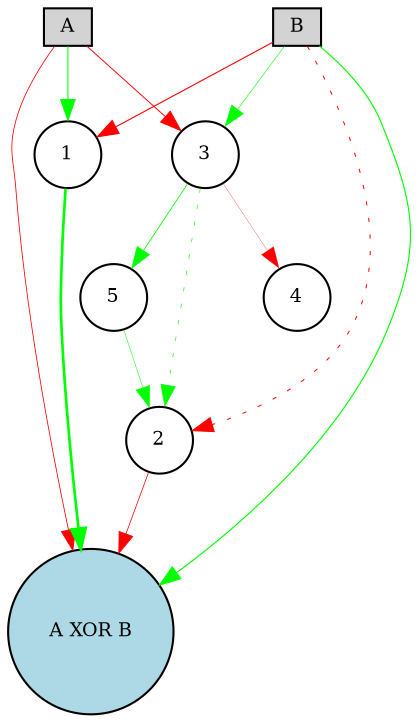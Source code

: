 digraph {
	node [fontsize=9 height=0.2 shape=circle width=0.2]
		A [fillcolor=lightgray shape=box style=filled]
		B [fillcolor=lightgray shape=box style=filled]
		"A XOR B" [fillcolor=lightblue style=filled]
		1 [fillcolor=white style=filled]
		2 [fillcolor=white style=filled]
		3 [fillcolor=white style=filled]
		4 [fillcolor=white style=filled]
		5 [fillcolor=white style=filled]
			A -> 3 [color=red penwidth=0.4550604816839765 style=solid]
			A -> 1 [color=green penwidth=0.4862840719621828 style=solid]
			B -> "A XOR B" [color=green penwidth=0.5425514933026439 style=solid]
			B -> 3 [color=green penwidth=0.28451274615742705 style=solid]
			3 -> 4 [color=red penwidth=0.12968807925021877 style=solid]
			B -> 2 [color=red penwidth=0.48582601778062795 style=dotted]
			A -> "A XOR B" [color=red penwidth=0.39089780295561094 style=solid]
			3 -> 2 [color=green penwidth=0.322340391200423 style=dotted]
			2 -> "A XOR B" [color=red penwidth=0.3592154342586319 style=solid]
			B -> 1 [color=red penwidth=0.5264082338771519 style=solid]
			1 -> "A XOR B" [color=green penwidth=1.2772909985349736 style=solid]
			5 -> 2 [color=green penwidth=0.23538292735898764 style=solid]
			3 -> 5 [color=green penwidth=0.3863509253904023 style=solid]
}